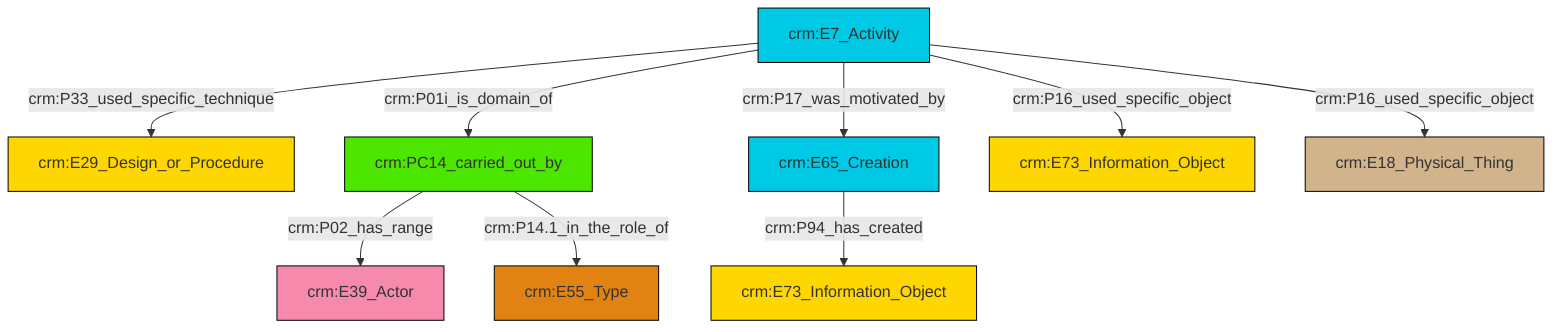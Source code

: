 graph TD
classDef Literal fill:#f2f2f2,stroke:#000000;
classDef CRM_Entity fill:#FFFFFF,stroke:#000000;
classDef Temporal_Entity fill:#00C9E6, stroke:#000000;
classDef Type fill:#E18312, stroke:#000000;
classDef Time-Span fill:#2C9C91, stroke:#000000;
classDef Appellation fill:#FFEB7F, stroke:#000000;
classDef Place fill:#008836, stroke:#000000;
classDef Persistent_Item fill:#B266B2, stroke:#000000;
classDef Conceptual_Object fill:#FFD700, stroke:#000000;
classDef Physical_Thing fill:#D2B48C, stroke:#000000;
classDef Actor fill:#f58aad, stroke:#000000;
classDef PC_Classes fill:#4ce600, stroke:#000000;
classDef Multi fill:#cccccc,stroke:#000000;

4["crm:PC14_carried_out_by"]:::PC_Classes -->|crm:P02_has_range| 5["crm:E39_Actor"]:::Actor
6["crm:E7_Activity"]:::Temporal_Entity -->|crm:P33_used_specific_technique| 0["crm:E29_Design_or_Procedure"]:::Conceptual_Object
6["crm:E7_Activity"]:::Temporal_Entity -->|crm:P16_used_specific_object| 8["crm:E73_Information_Object"]:::Conceptual_Object
6["crm:E7_Activity"]:::Temporal_Entity -->|crm:P01i_is_domain_of| 4["crm:PC14_carried_out_by"]:::PC_Classes
6["crm:E7_Activity"]:::Temporal_Entity -->|crm:P17_was_motivated_by| 2["crm:E65_Creation"]:::Temporal_Entity
4["crm:PC14_carried_out_by"]:::PC_Classes -->|crm:P14.1_in_the_role_of| 10["crm:E55_Type"]:::Type
2["crm:E65_Creation"]:::Temporal_Entity -->|crm:P94_has_created| 14["crm:E73_Information_Object"]:::Conceptual_Object
6["crm:E7_Activity"]:::Temporal_Entity -->|crm:P16_used_specific_object| 12["crm:E18_Physical_Thing"]:::Physical_Thing